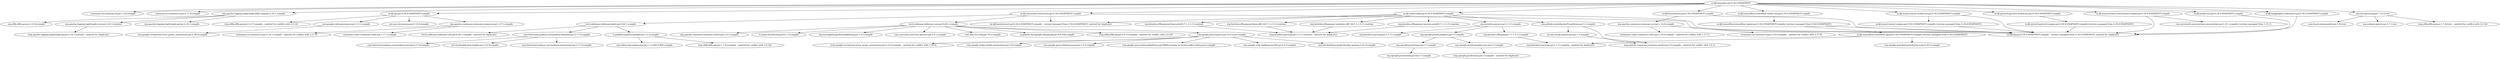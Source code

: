 digraph examples {
	"ai.djl:examples:jar:0.34.0-SNAPSHOT" -> "commons-cli:commons-cli:jar:1.9.0:compile" ; 
	"ai.djl:examples:jar:0.34.0-SNAPSHOT" -> "commons-io:commons-io:jar:2.17.0:compile" ; 
	"ai.djl:examples:jar:0.34.0-SNAPSHOT" -> "org.apache.logging.log4j:log4j-slf4j2-impl:jar:2.24.1:compile" ; 
	"ai.djl:examples:jar:0.34.0-SNAPSHOT" -> "ai.djl:api:jar:0.34.0-SNAPSHOT:compile" ; 
	"ai.djl:examples:jar:0.34.0-SNAPSHOT" -> "ai.djl:basicdataset:jar:0.34.0-SNAPSHOT:compile" ; 
	"ai.djl:examples:jar:0.34.0-SNAPSHOT" -> "ai.djl:model-zoo:jar:0.34.0-SNAPSHOT:compile" ; 
	"ai.djl:examples:jar:0.34.0-SNAPSHOT" -> "ai.djl.timeseries:timeseries:jar:0.34.0-SNAPSHOT:compile" ; 
	"ai.djl:examples:jar:0.34.0-SNAPSHOT" -> "ai.djl.huggingface:tokenizers:jar:0.34.0-SNAPSHOT:compile" ; 
	"ai.djl:examples:jar:0.34.0-SNAPSHOT" -> "ai.djl.audio:audio:jar:0.34.0-SNAPSHOT:compile" ; 
	"ai.djl:examples:jar:0.34.0-SNAPSHOT" -> "ai.djl.mxnet:mxnet-model-zoo:jar:0.34.0-SNAPSHOT:compile" ; 
	"ai.djl:examples:jar:0.34.0-SNAPSHOT" -> "ai.djl.pytorch:pytorch-model-zoo:jar:0.34.0-SNAPSHOT:compile" ; 
	"ai.djl:examples:jar:0.34.0-SNAPSHOT" -> "ai.djl.tensorflow:tensorflow-model-zoo:jar:0.34.0-SNAPSHOT:compile" ; 
	"ai.djl:examples:jar:0.34.0-SNAPSHOT" -> "ai.djl.onnxruntime:onnxruntime-engine:jar:0.34.0-SNAPSHOT:compile" ; 
	"ai.djl:examples:jar:0.34.0-SNAPSHOT" -> "org.testng:testng:jar:7.10.2:test" ; 
	"org.apache.logging.log4j:log4j-slf4j2-impl:jar:2.24.1:compile" -> "org.apache.logging.log4j:log4j-api:jar:2.24.1:compile" ; 
	"org.apache.logging.log4j:log4j-slf4j2-impl:jar:2.24.1:compile" -> "org.slf4j:slf4j-api:jar:2.0.16:compile" ; 
	"org.apache.logging.log4j:log4j-slf4j2-impl:jar:2.24.1:compile" -> "org.apache.logging.log4j:log4j-core:jar:2.24.1:runtime" ; 
	"org.apache.logging.log4j:log4j-core:jar:2.24.1:runtime" -> "(org.apache.logging.log4j:log4j-api:jar:2.24.1:runtime - omitted for duplicate)" ; 
	"ai.djl:api:jar:0.34.0-SNAPSHOT:compile" -> "com.google.code.gson:gson:jar:2.13.1:compile" ; 
	"ai.djl:api:jar:0.34.0-SNAPSHOT:compile" -> "net.java.dev.jna:jna:jar:5.14.0:compile" ; 
	"ai.djl:api:jar:0.34.0-SNAPSHOT:compile" -> "org.apache.commons:commons-compress:jar:1.27.1:compile" ; 
	"ai.djl:api:jar:0.34.0-SNAPSHOT:compile" -> "(org.slf4j:slf4j-api:jar:2.0.17:compile - omitted for conflict with 2.0.16)" ; 
	"com.google.code.gson:gson:jar:2.13.1:compile" -> "com.google.errorprone:error_prone_annotations:jar:2.38.0:compile" ; 
	"org.apache.commons:commons-compress:jar:1.27.1:compile" -> "commons-codec:commons-codec:jar:1.17.1:compile" ; 
	"org.apache.commons:commons-compress:jar:1.27.1:compile" -> "(commons-io:commons-io:jar:2.16.1:compile - omitted for conflict with 2.17.0)" ; 
	"ai.djl:basicdataset:jar:0.34.0-SNAPSHOT:compile" -> "(ai.djl:api:jar:0.34.0-SNAPSHOT:compile - version managed from 0.34.0-SNAPSHOT; omitted for duplicate)" ; 
	"ai.djl:basicdataset:jar:0.34.0-SNAPSHOT:compile" -> "org.apache.commons:commons-csv:jar:1.14.0:compile" ; 
	"org.apache.commons:commons-csv:jar:1.14.0:compile" -> "(commons-io:commons-io:jar:2.18.0:compile - omitted for conflict with 2.17.0)" ; 
	"org.apache.commons:commons-csv:jar:1.14.0:compile" -> "(commons-codec:commons-codec:jar:1.18.0:compile - omitted for conflict with 1.17.1)" ; 
	"ai.djl:model-zoo:jar:0.34.0-SNAPSHOT:compile" -> "(ai.djl:api:jar:0.34.0-SNAPSHOT:compile - version managed from 0.34.0-SNAPSHOT; omitted for duplicate)" ; 
	"ai.djl.timeseries:timeseries:jar:0.34.0-SNAPSHOT:compile" -> "(ai.djl:api:jar:0.34.0-SNAPSHOT:compile - version managed from 0.34.0-SNAPSHOT; omitted for duplicate)" ; 
	"ai.djl.timeseries:timeseries:jar:0.34.0-SNAPSHOT:compile" -> "(ai.djl:basicdataset:jar:0.34.0-SNAPSHOT:compile - version managed from 0.34.0-SNAPSHOT; omitted for duplicate)" ; 
	"ai.djl.timeseries:timeseries:jar:0.34.0-SNAPSHOT:compile" -> "tech.tablesaw:tablesaw-core:jar:0.44.1:compile" ; 
	"ai.djl.timeseries:timeseries:jar:0.34.0-SNAPSHOT:compile" -> "tech.tablesaw:tablesaw-jsplot:jar:0.44.1:compile" ; 
	"tech.tablesaw:tablesaw-core:jar:0.44.1:compile" -> "com.google.guava:guava:jar:33.0.0-jre:compile" ; 
	"tech.tablesaw:tablesaw-core:jar:0.44.1:compile" -> "org.apache.commons:commons-math3:jar:3.6.1:compile" ; 
	"tech.tablesaw:tablesaw-core:jar:0.44.1:compile" -> "it.unimi.dsi:fastutil:jar:8.5.13:compile" ; 
	"tech.tablesaw:tablesaw-core:jar:0.44.1:compile" -> "org.roaringbitmap:RoaringBitmap:jar:1.0.5:compile" ; 
	"tech.tablesaw:tablesaw-core:jar:0.44.1:compile" -> "com.univocity:univocity-parsers:jar:2.9.1:compile" ; 
	"tech.tablesaw:tablesaw-core:jar:0.44.1:compile" -> "com.ibm.icu:icu4j:jar:74.2:compile" ; 
	"tech.tablesaw:tablesaw-core:jar:0.44.1:compile" -> "io.github.classgraph:classgraph:jar:4.8.168:compile" ; 
	"tech.tablesaw:tablesaw-core:jar:0.44.1:compile" -> "(org.slf4j:slf4j-api:jar:2.0.12:compile - omitted for conflict with 2.0.16)" ; 
	"com.google.guava:guava:jar:33.0.0-jre:compile" -> "com.google.guava:failureaccess:jar:1.0.2:compile" ; 
	"com.google.guava:guava:jar:33.0.0-jre:compile" -> "com.google.guava:listenablefuture:jar:9999.0-empty-to-avoid-conflict-with-guava:compile" ; 
	"com.google.guava:guava:jar:33.0.0-jre:compile" -> "com.google.code.findbugs:jsr305:jar:3.0.2:compile" ; 
	"com.google.guava:guava:jar:33.0.0-jre:compile" -> "org.checkerframework:checker-qual:jar:3.41.0:compile" ; 
	"com.google.guava:guava:jar:33.0.0-jre:compile" -> "(com.google.errorprone:error_prone_annotations:jar:2.23.0:compile - omitted for conflict with 2.38.0)" ; 
	"com.google.guava:guava:jar:33.0.0-jre:compile" -> "com.google.j2objc:j2objc-annotations:jar:2.8:compile" ; 
	"tech.tablesaw:tablesaw-jsplot:jar:0.44.1:compile" -> "com.fasterxml.jackson.core:jackson-databind:jar:2.17.0:compile" ; 
	"tech.tablesaw:tablesaw-jsplot:jar:0.44.1:compile" -> "io.pebbletemplates:pebble:jar:3.2.2:compile" ; 
	"tech.tablesaw:tablesaw-jsplot:jar:0.44.1:compile" -> "(tech.tablesaw:tablesaw-core:jar:0.44.1:compile - omitted for duplicate)" ; 
	"com.fasterxml.jackson.core:jackson-databind:jar:2.17.0:compile" -> "com.fasterxml.jackson.core:jackson-annotations:jar:2.17.0:compile" ; 
	"com.fasterxml.jackson.core:jackson-databind:jar:2.17.0:compile" -> "com.fasterxml.jackson.core:jackson-core:jar:2.17.0:compile" ; 
	"com.fasterxml.jackson.core:jackson-databind:jar:2.17.0:compile" -> "net.bytebuddy:byte-buddy:jar:1.14.9:compile" ; 
	"io.pebbletemplates:pebble:jar:3.2.2:compile" -> "org.unbescape:unbescape:jar:1.1.6.RELEASE:compile" ; 
	"io.pebbletemplates:pebble:jar:3.2.2:compile" -> "(org.slf4j:slf4j-api:jar:1.7.25:compile - omitted for conflict with 2.0.16)" ; 
	"ai.djl.huggingface:tokenizers:jar:0.34.0-SNAPSHOT:compile" -> "(ai.djl:api:jar:0.34.0-SNAPSHOT:compile - version managed from 0.34.0-SNAPSHOT; omitted for duplicate)" ; 
	"ai.djl.audio:audio:jar:0.34.0-SNAPSHOT:compile" -> "(ai.djl:api:jar:0.34.0-SNAPSHOT:compile - version managed from 0.34.0-SNAPSHOT; omitted for duplicate)" ; 
	"ai.djl.audio:audio:jar:0.34.0-SNAPSHOT:compile" -> "(ai.djl:basicdataset:jar:0.34.0-SNAPSHOT:compile - version managed from 0.34.0-SNAPSHOT; omitted for duplicate)" ; 
	"ai.djl.audio:audio:jar:0.34.0-SNAPSHOT:compile" -> "org.bytedeco:javacv:jar:1.5.11:compile" ; 
	"ai.djl.audio:audio:jar:0.34.0-SNAPSHOT:compile" -> "com.github.wendykierp:JTransforms:jar:3.1:compile" ; 
	"ai.djl.audio:audio:jar:0.34.0-SNAPSHOT:compile" -> "org.bytedeco:ffmpeg:jar:linux-x86_64:7.1-1.5.11:runtime" ; 
	"ai.djl.audio:audio:jar:0.34.0-SNAPSHOT:compile" -> "org.bytedeco:ffmpeg:jar:windows-x86_64:7.1-1.5.11:runtime" ; 
	"ai.djl.audio:audio:jar:0.34.0-SNAPSHOT:compile" -> "org.bytedeco:ffmpeg:jar:macosx-arm64:7.1-1.5.11:runtime" ; 
	"ai.djl.audio:audio:jar:0.34.0-SNAPSHOT:compile" -> "org.bytedeco:ffmpeg:jar:linux-arm64:7.1-1.5.11:runtime" ; 
	"org.bytedeco:javacv:jar:1.5.11:compile" -> "org.bytedeco:javacpp:jar:1.5.11:compile" ; 
	"org.bytedeco:javacv:jar:1.5.11:compile" -> "org.bytedeco:ffmpeg:jar:7.1-1.5.11:compile" ; 
	"org.bytedeco:javacv:jar:1.5.11:compile" -> "org.openjfx:javafx-graphics:jar:17:compile" ; 
	"org.bytedeco:ffmpeg:jar:7.1-1.5.11:compile" -> "(org.bytedeco:javacpp:jar:1.5.11:compile - omitted for duplicate)" ; 
	"org.openjfx:javafx-graphics:jar:17:compile" -> "org.openjfx:javafx-graphics:jar:win:17:compile" ; 
	"org.openjfx:javafx-graphics:jar:17:compile" -> "org.openjfx:javafx-base:jar:17:compile" ; 
	"org.openjfx:javafx-graphics:jar:win:17:compile" -> "(org.openjfx:javafx-base:jar:17:compile - omitted for duplicate)" ; 
	"org.openjfx:javafx-base:jar:17:compile" -> "org.openjfx:javafx-base:jar:win:17:compile" ; 
	"com.github.wendykierp:JTransforms:jar:3.1:compile" -> "(org.apache.commons:commons-math3:jar:3.5:compile - omitted for conflict with 3.6.1)" ; 
	"com.github.wendykierp:JTransforms:jar:3.1:compile" -> "pl.edu.icm:JLargeArrays:jar:1.5:compile" ; 
	"pl.edu.icm:JLargeArrays:jar:1.5:compile" -> "(org.apache.commons:commons-math3:jar:3.5:compile - omitted for conflict with 3.6.1)" ; 
	"org.bytedeco:ffmpeg:jar:linux-x86_64:7.1-1.5.11:runtime" -> "(org.bytedeco:javacpp:jar:1.5.11:runtime - omitted for duplicate)" ; 
	"org.bytedeco:ffmpeg:jar:windows-x86_64:7.1-1.5.11:runtime" -> "(org.bytedeco:javacpp:jar:1.5.11:runtime - omitted for duplicate)" ; 
	"org.bytedeco:ffmpeg:jar:macosx-arm64:7.1-1.5.11:runtime" -> "(org.bytedeco:javacpp:jar:1.5.11:runtime - omitted for duplicate)" ; 
	"org.bytedeco:ffmpeg:jar:linux-arm64:7.1-1.5.11:runtime" -> "(org.bytedeco:javacpp:jar:1.5.11:runtime - omitted for duplicate)" ; 
	"ai.djl.mxnet:mxnet-model-zoo:jar:0.34.0-SNAPSHOT:compile" -> "(ai.djl:api:jar:0.34.0-SNAPSHOT:compile - version managed from 0.34.0-SNAPSHOT; omitted for duplicate)" ; 
	"ai.djl.mxnet:mxnet-model-zoo:jar:0.34.0-SNAPSHOT:compile" -> "ai.djl.mxnet:mxnet-engine:jar:0.34.0-SNAPSHOT:compile (version managed from 0.34.0-SNAPSHOT)" ; 
	"ai.djl.mxnet:mxnet-engine:jar:0.34.0-SNAPSHOT:compile (version managed from 0.34.0-SNAPSHOT)" -> "(ai.djl:api:jar:0.34.0-SNAPSHOT:compile - version managed from 0.34.0-SNAPSHOT; omitted for duplicate)" ; 
	"ai.djl.pytorch:pytorch-model-zoo:jar:0.34.0-SNAPSHOT:compile" -> "ai.djl.pytorch:pytorch-engine:jar:0.34.0-SNAPSHOT:compile (version managed from 0.34.0-SNAPSHOT)" ; 
	"ai.djl.pytorch:pytorch-engine:jar:0.34.0-SNAPSHOT:compile (version managed from 0.34.0-SNAPSHOT)" -> "(ai.djl:api:jar:0.34.0-SNAPSHOT:compile - version managed from 0.34.0-SNAPSHOT; omitted for duplicate)" ; 
	"ai.djl.tensorflow:tensorflow-model-zoo:jar:0.34.0-SNAPSHOT:compile" -> "ai.djl.tensorflow:tensorflow-engine:jar:0.34.0-SNAPSHOT:compile (version managed from 0.34.0-SNAPSHOT)" ; 
	"ai.djl.tensorflow:tensorflow-engine:jar:0.34.0-SNAPSHOT:compile (version managed from 0.34.0-SNAPSHOT)" -> "(ai.djl:api:jar:0.34.0-SNAPSHOT:compile - version managed from 0.34.0-SNAPSHOT; omitted for duplicate)" ; 
	"ai.djl.tensorflow:tensorflow-engine:jar:0.34.0-SNAPSHOT:compile (version managed from 0.34.0-SNAPSHOT)" -> "ai.djl.tensorflow:tensorflow-api:jar:0.34.0-SNAPSHOT:compile (version managed from 0.34.0-SNAPSHOT)" ; 
	"ai.djl.tensorflow:tensorflow-api:jar:0.34.0-SNAPSHOT:compile (version managed from 0.34.0-SNAPSHOT)" -> "(org.bytedeco:javacpp:jar:1.5.11:compile - omitted for duplicate)" ; 
	"ai.djl.tensorflow:tensorflow-api:jar:0.34.0-SNAPSHOT:compile (version managed from 0.34.0-SNAPSHOT)" -> "com.google.protobuf:protobuf-java:jar:4.30.2:compile" ; 
	"ai.djl.onnxruntime:onnxruntime-engine:jar:0.34.0-SNAPSHOT:compile" -> "(ai.djl:api:jar:0.34.0-SNAPSHOT:compile - version managed from 0.34.0-SNAPSHOT; omitted for duplicate)" ; 
	"ai.djl.onnxruntime:onnxruntime-engine:jar:0.34.0-SNAPSHOT:compile" -> "com.microsoft.onnxruntime:onnxruntime:jar:1.21.1:compile (version managed from 1.21.1)" ; 
	"org.testng:testng:jar:7.10.2:test" -> "(org.slf4j:slf4j-api:jar:1.7.36:test - omitted for conflict with 2.0.16)" ; 
	"org.testng:testng:jar:7.10.2:test" -> "com.beust:jcommander:jar:1.82:test" ; 
	"org.testng:testng:jar:7.10.2:test" -> "org.webjars:jquery:jar:3.7.1:test" ; 
}
